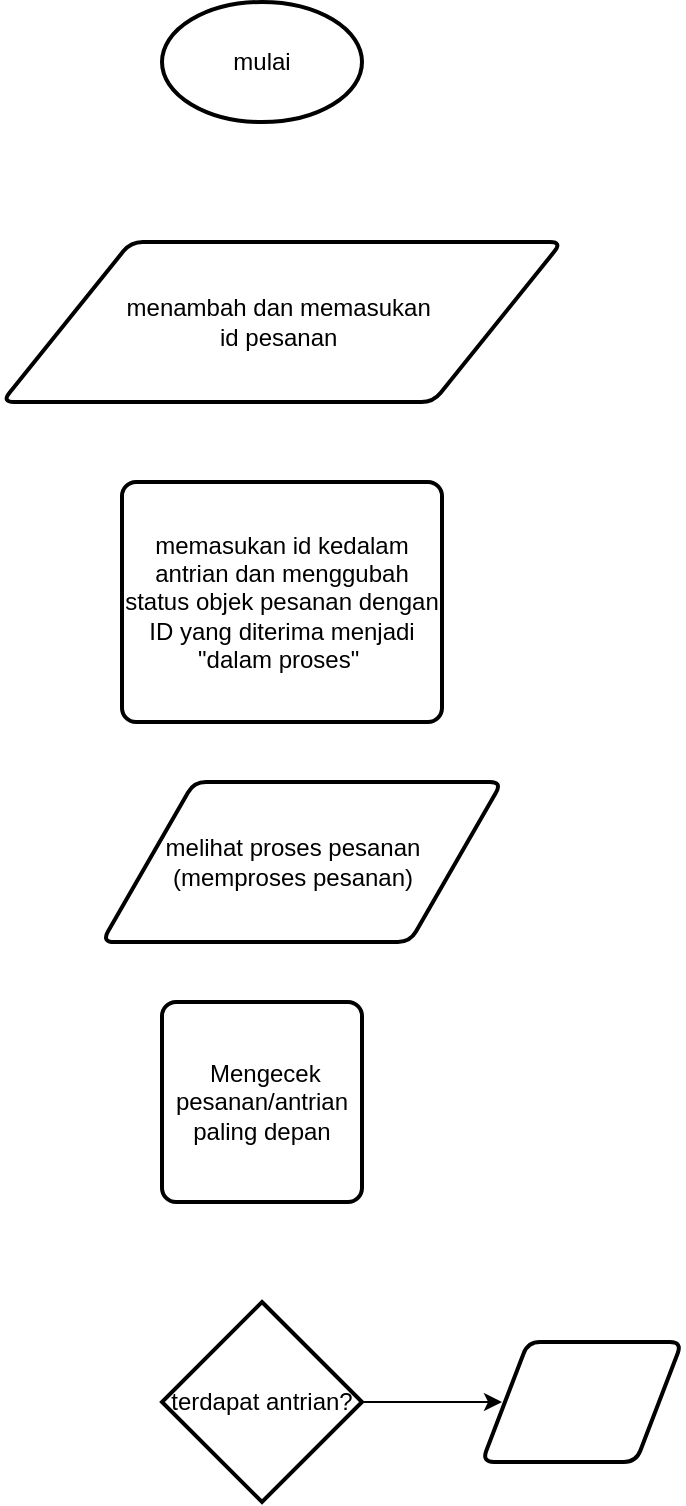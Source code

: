<mxfile version="24.7.17">
  <diagram name="Halaman-1" id="aCdSIoyGZyg0aapa_b-c">
    <mxGraphModel dx="794" dy="420" grid="1" gridSize="10" guides="1" tooltips="1" connect="1" arrows="1" fold="1" page="1" pageScale="1" pageWidth="850" pageHeight="1100" math="0" shadow="0">
      <root>
        <mxCell id="0" />
        <mxCell id="1" parent="0" />
        <mxCell id="twHCCxjceD1nfkposxcJ-1" value="mulai" style="strokeWidth=2;html=1;shape=mxgraph.flowchart.start_1;whiteSpace=wrap;" vertex="1" parent="1">
          <mxGeometry x="360" y="170" width="100" height="60" as="geometry" />
        </mxCell>
        <mxCell id="twHCCxjceD1nfkposxcJ-2" value="menambah dan&amp;nbsp;&lt;span style=&quot;background-color: initial;&quot;&gt;memasukan&amp;nbsp;&lt;/span&gt;&lt;div&gt;&lt;span style=&quot;background-color: initial;&quot;&gt;id pesanan&amp;nbsp;&lt;/span&gt;&lt;/div&gt;" style="shape=parallelogram;html=1;strokeWidth=2;perimeter=parallelogramPerimeter;whiteSpace=wrap;rounded=1;arcSize=12;size=0.23;" vertex="1" parent="1">
          <mxGeometry x="280" y="290" width="280" height="80" as="geometry" />
        </mxCell>
        <mxCell id="twHCCxjceD1nfkposxcJ-3" value="memasukan id kedalam antrian dan menggubah status objek pesanan dengan ID yang diterima menjadi &quot;dalam proses&quot;&amp;nbsp;" style="rounded=1;whiteSpace=wrap;html=1;absoluteArcSize=1;arcSize=14;strokeWidth=2;" vertex="1" parent="1">
          <mxGeometry x="340" y="410" width="160" height="120" as="geometry" />
        </mxCell>
        <mxCell id="twHCCxjceD1nfkposxcJ-4" value="" style="shape=parallelogram;html=1;strokeWidth=2;perimeter=parallelogramPerimeter;whiteSpace=wrap;rounded=1;arcSize=12;size=0.23;" vertex="1" parent="1">
          <mxGeometry x="330" y="560" width="200" height="80" as="geometry" />
        </mxCell>
        <mxCell id="twHCCxjceD1nfkposxcJ-5" value="melihat&amp;nbsp;&lt;span style=&quot;background-color: initial;&quot;&gt;proses pesanan&lt;/span&gt;&lt;div&gt;(memproses pesanan)&lt;/div&gt;" style="text;html=1;align=center;verticalAlign=middle;resizable=0;points=[];autosize=1;strokeColor=none;fillColor=none;" vertex="1" parent="1">
          <mxGeometry x="350" y="580" width="150" height="40" as="geometry" />
        </mxCell>
        <mxCell id="twHCCxjceD1nfkposxcJ-8" value="&amp;nbsp;Mengecek pesanan/antrian paling depan" style="rounded=1;whiteSpace=wrap;html=1;absoluteArcSize=1;arcSize=14;strokeWidth=2;" vertex="1" parent="1">
          <mxGeometry x="360" y="670" width="100" height="100" as="geometry" />
        </mxCell>
        <mxCell id="twHCCxjceD1nfkposxcJ-11" style="edgeStyle=orthogonalEdgeStyle;rounded=0;orthogonalLoop=1;jettySize=auto;html=1;" edge="1" parent="1" source="twHCCxjceD1nfkposxcJ-9">
          <mxGeometry relative="1" as="geometry">
            <mxPoint x="530" y="870" as="targetPoint" />
          </mxGeometry>
        </mxCell>
        <mxCell id="twHCCxjceD1nfkposxcJ-9" value="terdapat antrian?" style="strokeWidth=2;html=1;shape=mxgraph.flowchart.decision;whiteSpace=wrap;" vertex="1" parent="1">
          <mxGeometry x="360" y="820" width="100" height="100" as="geometry" />
        </mxCell>
        <mxCell id="twHCCxjceD1nfkposxcJ-12" value="" style="shape=parallelogram;html=1;strokeWidth=2;perimeter=parallelogramPerimeter;whiteSpace=wrap;rounded=1;arcSize=12;size=0.23;" vertex="1" parent="1">
          <mxGeometry x="520" y="840" width="100" height="60" as="geometry" />
        </mxCell>
      </root>
    </mxGraphModel>
  </diagram>
</mxfile>

